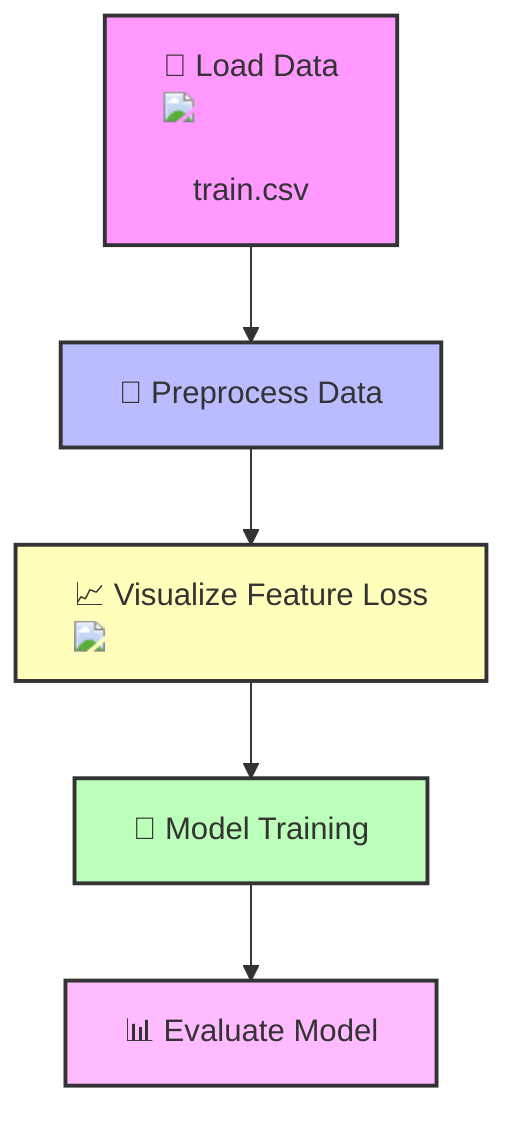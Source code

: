 flowchart TD
    A["📂 Load Data <img src='file.svg' /> <br/> train.csv"] --> B["🔄 Preprocess Data"]
    B --> C["📈 Visualize Feature Loss <img src='dummy_plots/lineplot_template.svg' />"]
    C --> D["🧠 Model Training"]
    D --> E["📊 Evaluate Model"]

    style A fill:#f9f,stroke:#333,stroke-width:2px
    style B fill:#bbf,stroke:#333,stroke-width:2px
    style C fill:#ffb,stroke:#333,stroke-width:2px
    style D fill:#bfb,stroke:#333,stroke-width:2px
    style E fill:#fbf,stroke:#333,stroke-width:2px